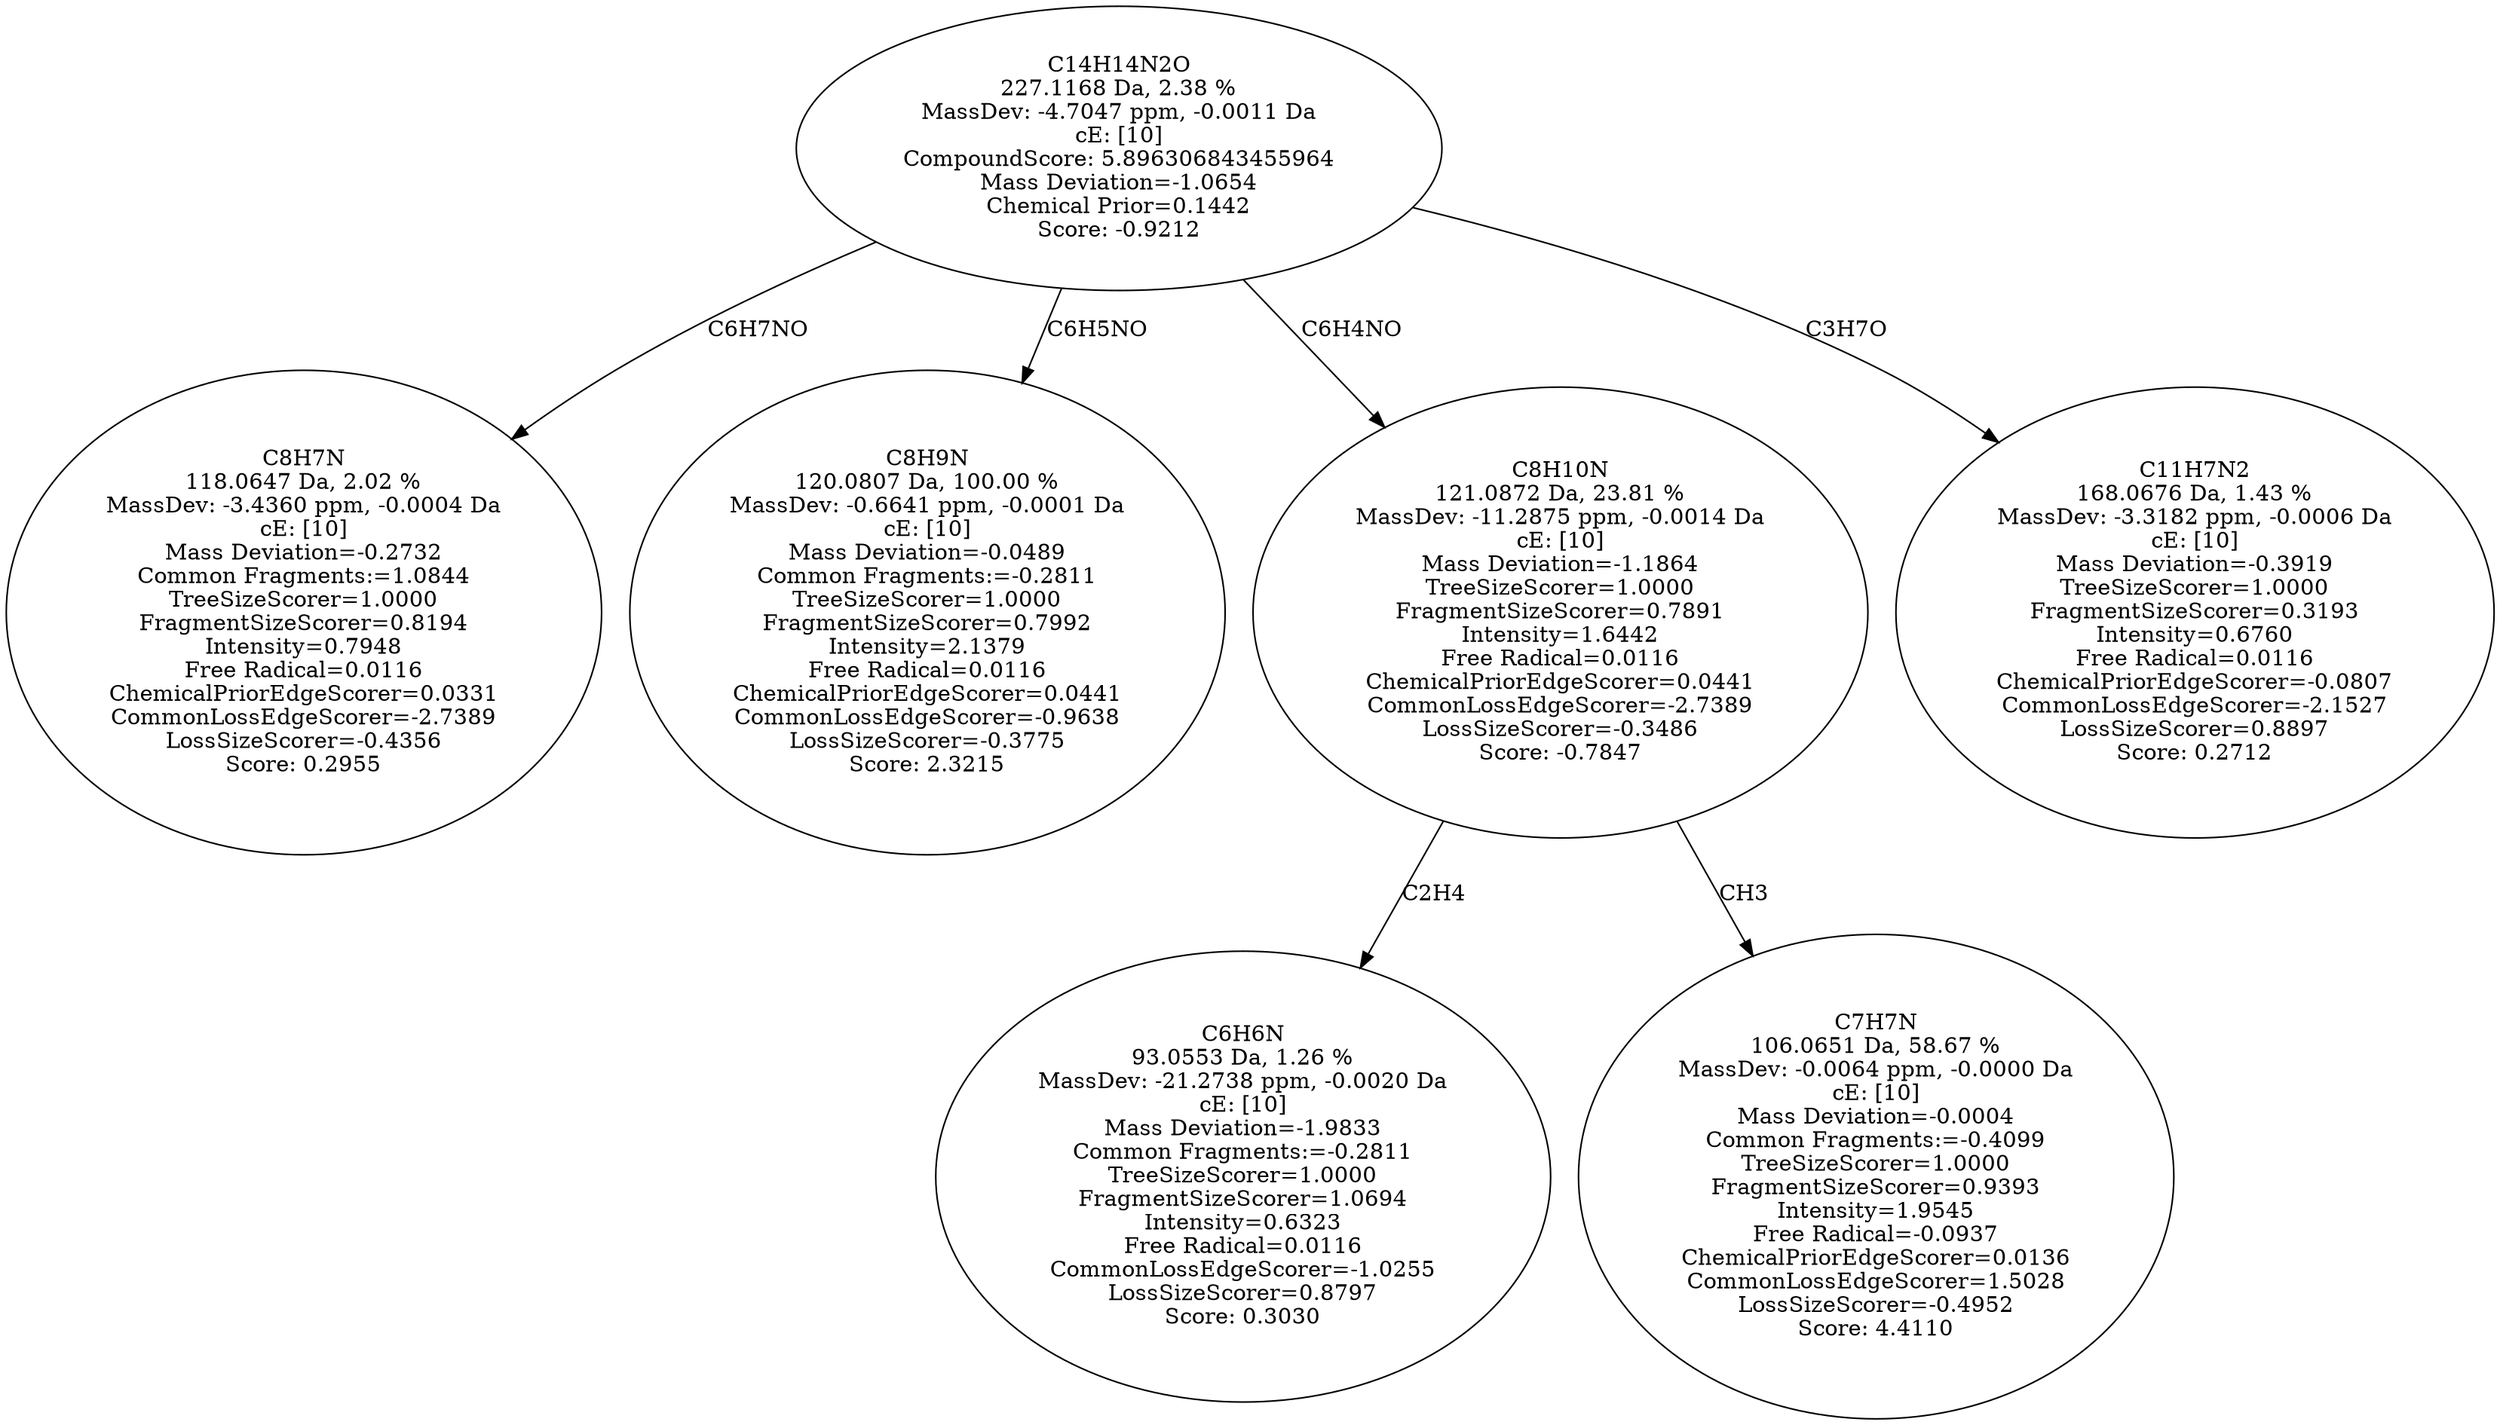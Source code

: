 strict digraph {
v1 [label="C8H7N\n118.0647 Da, 2.02 %\nMassDev: -3.4360 ppm, -0.0004 Da\ncE: [10]\nMass Deviation=-0.2732\nCommon Fragments:=1.0844\nTreeSizeScorer=1.0000\nFragmentSizeScorer=0.8194\nIntensity=0.7948\nFree Radical=0.0116\nChemicalPriorEdgeScorer=0.0331\nCommonLossEdgeScorer=-2.7389\nLossSizeScorer=-0.4356\nScore: 0.2955"];
v2 [label="C8H9N\n120.0807 Da, 100.00 %\nMassDev: -0.6641 ppm, -0.0001 Da\ncE: [10]\nMass Deviation=-0.0489\nCommon Fragments:=-0.2811\nTreeSizeScorer=1.0000\nFragmentSizeScorer=0.7992\nIntensity=2.1379\nFree Radical=0.0116\nChemicalPriorEdgeScorer=0.0441\nCommonLossEdgeScorer=-0.9638\nLossSizeScorer=-0.3775\nScore: 2.3215"];
v3 [label="C6H6N\n93.0553 Da, 1.26 %\nMassDev: -21.2738 ppm, -0.0020 Da\ncE: [10]\nMass Deviation=-1.9833\nCommon Fragments:=-0.2811\nTreeSizeScorer=1.0000\nFragmentSizeScorer=1.0694\nIntensity=0.6323\nFree Radical=0.0116\nCommonLossEdgeScorer=-1.0255\nLossSizeScorer=0.8797\nScore: 0.3030"];
v4 [label="C7H7N\n106.0651 Da, 58.67 %\nMassDev: -0.0064 ppm, -0.0000 Da\ncE: [10]\nMass Deviation=-0.0004\nCommon Fragments:=-0.4099\nTreeSizeScorer=1.0000\nFragmentSizeScorer=0.9393\nIntensity=1.9545\nFree Radical=-0.0937\nChemicalPriorEdgeScorer=0.0136\nCommonLossEdgeScorer=1.5028\nLossSizeScorer=-0.4952\nScore: 4.4110"];
v5 [label="C8H10N\n121.0872 Da, 23.81 %\nMassDev: -11.2875 ppm, -0.0014 Da\ncE: [10]\nMass Deviation=-1.1864\nTreeSizeScorer=1.0000\nFragmentSizeScorer=0.7891\nIntensity=1.6442\nFree Radical=0.0116\nChemicalPriorEdgeScorer=0.0441\nCommonLossEdgeScorer=-2.7389\nLossSizeScorer=-0.3486\nScore: -0.7847"];
v6 [label="C11H7N2\n168.0676 Da, 1.43 %\nMassDev: -3.3182 ppm, -0.0006 Da\ncE: [10]\nMass Deviation=-0.3919\nTreeSizeScorer=1.0000\nFragmentSizeScorer=0.3193\nIntensity=0.6760\nFree Radical=0.0116\nChemicalPriorEdgeScorer=-0.0807\nCommonLossEdgeScorer=-2.1527\nLossSizeScorer=0.8897\nScore: 0.2712"];
v7 [label="C14H14N2O\n227.1168 Da, 2.38 %\nMassDev: -4.7047 ppm, -0.0011 Da\ncE: [10]\nCompoundScore: 5.896306843455964\nMass Deviation=-1.0654\nChemical Prior=0.1442\nScore: -0.9212"];
v7 -> v1 [label="C6H7NO"];
v7 -> v2 [label="C6H5NO"];
v5 -> v3 [label="C2H4"];
v5 -> v4 [label="CH3"];
v7 -> v5 [label="C6H4NO"];
v7 -> v6 [label="C3H7O"];
}